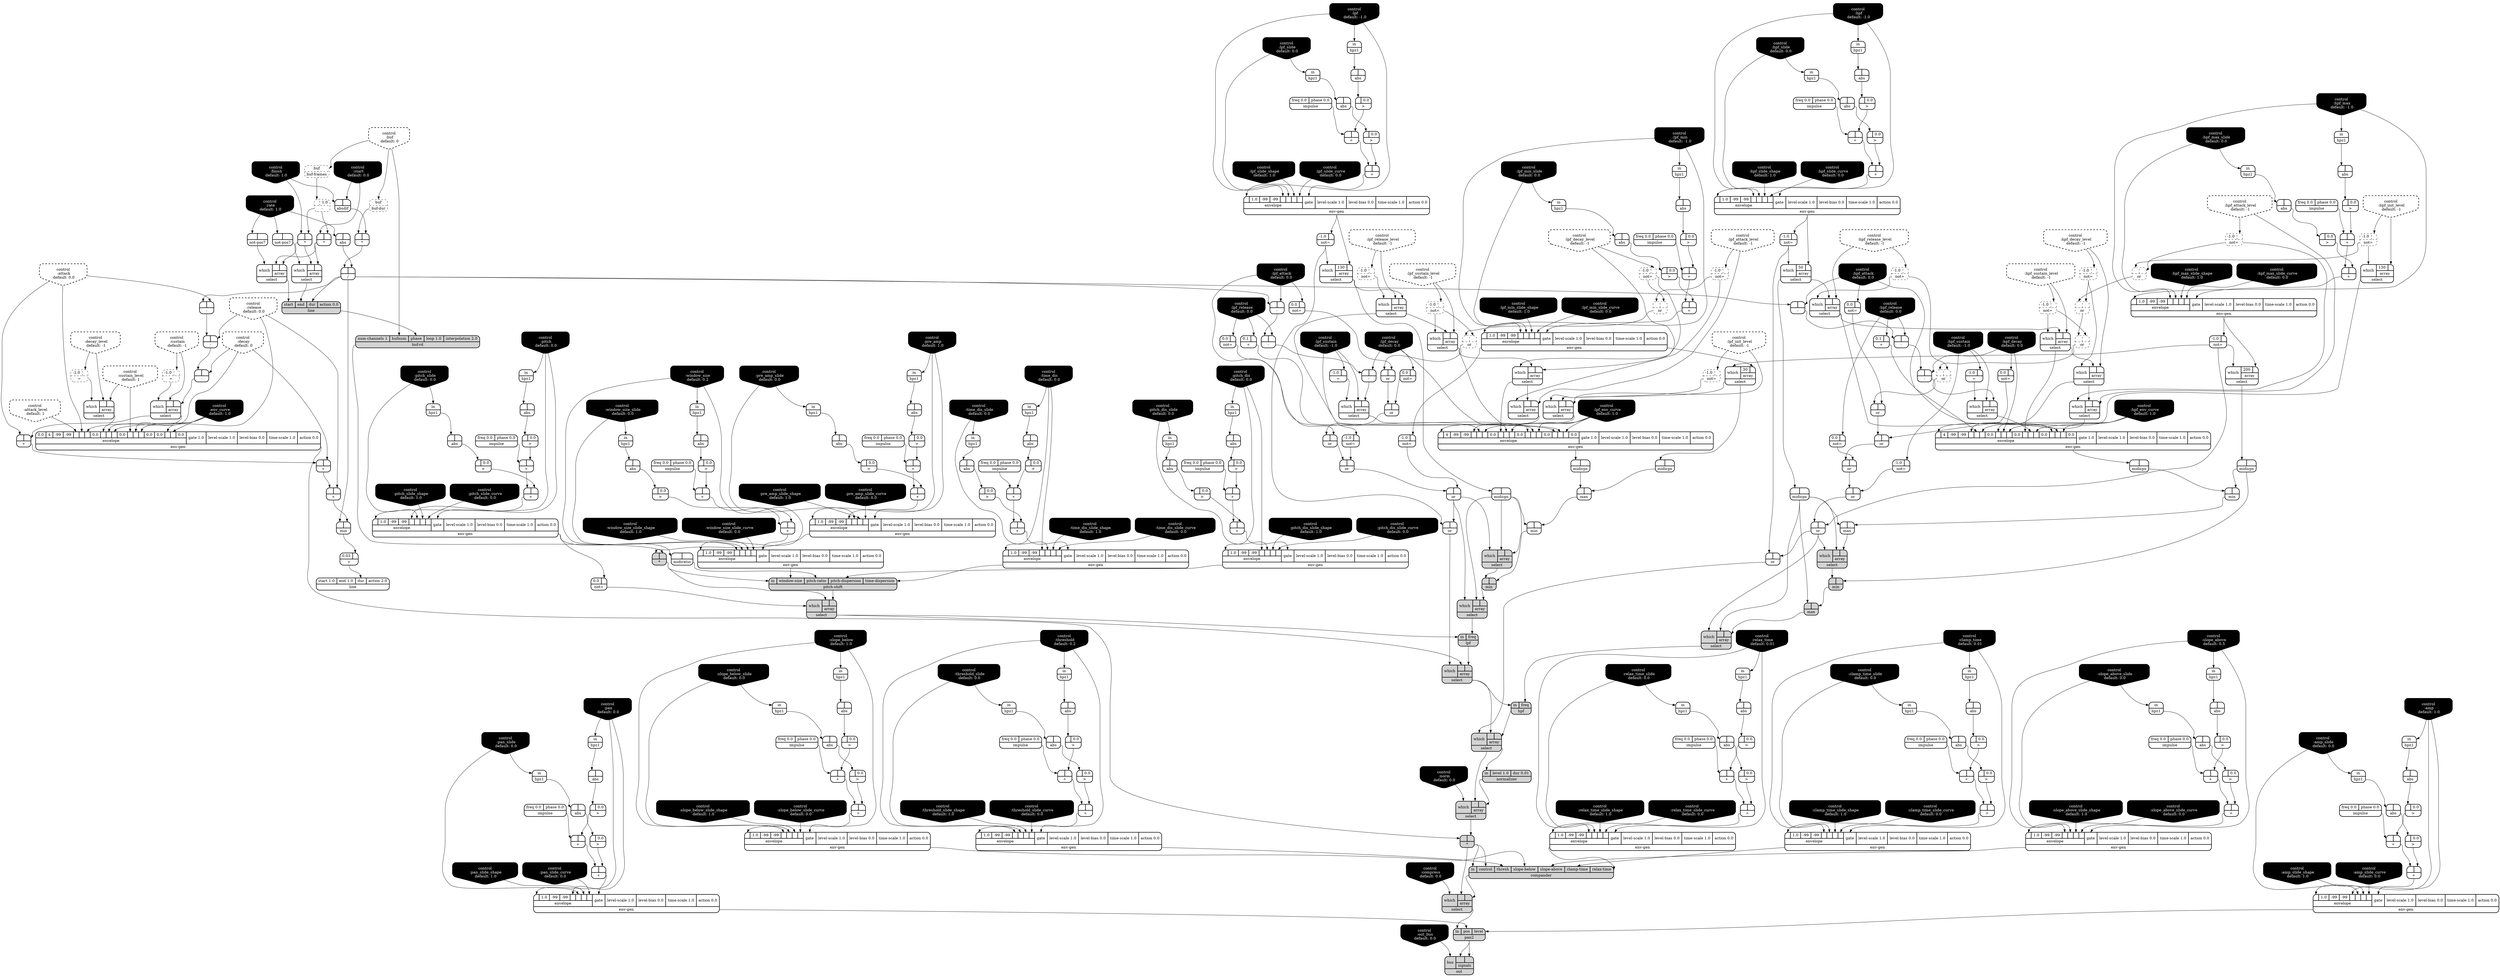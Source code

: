 digraph synthdef {
185 [label = "{{ <a> |<b> } |<__UG_NAME__>* }" style="bold, rounded" shape=record rankdir=LR];
241 [label = "{{ <a> |<b> } |<__UG_NAME__>* }" style="bold, rounded" shape=record rankdir=LR];
242 [label = "{{ <a> |<b> } |<__UG_NAME__>* }" style="bold, rounded" shape=record rankdir=LR];
248 [label = "{{ <a> |<b> } |<__UG_NAME__>* }" style="filled, bold, rounded"  shape=record rankdir=LR];
320 [label = "{{ <a> |<b> } |<__UG_NAME__>* }" style="filled, bold, rounded"  shape=record rankdir=LR];
113 [label = "{{ <a> |<b> } |<__UG_NAME__>+ }" style="bold, rounded" shape=record rankdir=LR];
117 [label = "{{ <a> |<b> } |<__UG_NAME__>+ }" style="bold, rounded" shape=record rankdir=LR];
124 [label = "{{ <a> |<b> } |<__UG_NAME__>+ }" style="bold, rounded" shape=record rankdir=LR];
128 [label = "{{ <a> |<b> } |<__UG_NAME__>+ }" style="bold, rounded" shape=record rankdir=LR];
136 [label = "{{ <a> |<b> } |<__UG_NAME__>+ }" style="bold, rounded" shape=record rankdir=LR];
140 [label = "{{ <a> |<b> } |<__UG_NAME__>+ }" style="bold, rounded" shape=record rankdir=LR];
146 [label = "{{ <a> |<b> } |<__UG_NAME__>+ }" style="bold, rounded" shape=record rankdir=LR];
151 [label = "{{ <a> |<b> } |<__UG_NAME__>+ }" style="bold, rounded" shape=record rankdir=LR];
160 [label = "{{ <a> |<b> } |<__UG_NAME__>+ }" style="bold, rounded" shape=record rankdir=LR];
164 [label = "{{ <a> |<b> } |<__UG_NAME__>+ }" style="bold, rounded" shape=record rankdir=LR];
175 [label = "{{ <a> |<b> } |<__UG_NAME__>+ }" style="bold, rounded" shape=record rankdir=LR];
179 [label = "{{ <a> |<b> } |<__UG_NAME__>+ }" style="bold, rounded" shape=record rankdir=LR];
207 [label = "{{ <a> |<b> } |<__UG_NAME__>+ }" style="bold, rounded" shape=record rankdir=LR];
211 [label = "{{ <a> |<b> } |<__UG_NAME__>+ }" style="bold, rounded" shape=record rankdir=LR];
234 [label = "{{ <a> |<b> } |<__UG_NAME__>+ }" style="bold, rounded" shape=record rankdir=LR];
238 [label = "{{ <a> |<b> } |<__UG_NAME__>+ }" style="bold, rounded" shape=record rankdir=LR];
253 [label = "{{ <a> |<b> } |<__UG_NAME__>+ }" style="bold, rounded" shape=record rankdir=LR];
257 [label = "{{ <a> |<b> } |<__UG_NAME__>+ }" style="bold, rounded" shape=record rankdir=LR];
264 [label = "{{ <a> |<b> } |<__UG_NAME__>+ }" style="bold, rounded" shape=record rankdir=LR];
268 [label = "{{ <a> |<b> } |<__UG_NAME__>+ }" style="bold, rounded" shape=record rankdir=LR];
285 [label = "{{ <a> 0.1|<b> } |<__UG_NAME__>+ }" style="bold, rounded" shape=record rankdir=LR];
305 [label = "{{ <a> 0.1|<b> } |<__UG_NAME__>+ }" style="bold, rounded" shape=record rankdir=LR];
325 [label = "{{ <a> |<b> } |<__UG_NAME__>+ }" style="bold, rounded" shape=record rankdir=LR];
329 [label = "{{ <a> |<b> } |<__UG_NAME__>+ }" style="bold, rounded" shape=record rankdir=LR];
333 [label = "{{ <a> |<b> } |<__UG_NAME__>+ }" style="bold, rounded" shape=record rankdir=LR];
337 [label = "{{ <a> |<b> } |<__UG_NAME__>+ }" style="bold, rounded" shape=record rankdir=LR];
343 [label = "{{ <a> |<b> } |<__UG_NAME__>+ }" style="bold, rounded" shape=record rankdir=LR];
347 [label = "{{ <a> |<b> } |<__UG_NAME__>+ }" style="bold, rounded" shape=record rankdir=LR];
352 [label = "{{ <a> |<b> } |<__UG_NAME__>+ }" style="bold, rounded" shape=record rankdir=LR];
358 [label = "{{ <a> |<b> } |<__UG_NAME__>+ }" style="bold, rounded" shape=record rankdir=LR];
362 [label = "{{ <a> |<b> } |<__UG_NAME__>+ }" style="bold, rounded" shape=record rankdir=LR];
374 [label = "{{ <a> |<b> } |<__UG_NAME__>+ }" style="bold, rounded" shape=record rankdir=LR];
377 [label = "{{ <a> |<b> } |<__UG_NAME__>+ }" style="bold, rounded" shape=record rankdir=LR];
379 [label = "{{ <a> |<b> } |<__UG_NAME__>+ }" style="bold, rounded" shape=record rankdir=LR];
383 [label = "{{ <a> |<b> } |<__UG_NAME__>+ }" style="bold, rounded" shape=record rankdir=LR];
384 [label = "{{ <a> |<b> } |<__UG_NAME__>+ }" style="bold, rounded" shape=record rankdir=LR];
385 [label = "{{ <a> |<b> } |<__UG_NAME__>+ }" style="bold, rounded" shape=record rankdir=LR];
387 [label = "{{ <a> 0.03|<b> } |<__UG_NAME__>+ }" style="bold, rounded" shape=record rankdir=LR];
153 [label = "{{ <a> |<b> 1.0} |<__UG_NAME__>- }" style="dashed, rounded" shape=record rankdir=LR];
188 [label = "{{ <a> |<b> } |<__UG_NAME__>- }" style="bold, rounded" shape=record rankdir=LR];
189 [label = "{{ <a> |<b> } |<__UG_NAME__>- }" style="bold, rounded" shape=record rankdir=LR];
190 [label = "{{ <a> |<b> } |<__UG_NAME__>- }" style="bold, rounded" shape=record rankdir=LR];
281 [label = "{{ <a> |<b> } |<__UG_NAME__>- }" style="bold, rounded" shape=record rankdir=LR];
282 [label = "{{ <a> |<b> } |<__UG_NAME__>- }" style="bold, rounded" shape=record rankdir=LR];
283 [label = "{{ <a> |<b> } |<__UG_NAME__>- }" style="bold, rounded" shape=record rankdir=LR];
301 [label = "{{ <a> |<b> } |<__UG_NAME__>- }" style="bold, rounded" shape=record rankdir=LR];
302 [label = "{{ <a> |<b> } |<__UG_NAME__>- }" style="bold, rounded" shape=record rankdir=LR];
303 [label = "{{ <a> |<b> } |<__UG_NAME__>- }" style="bold, rounded" shape=record rankdir=LR];
187 [label = "{{ <a> |<b> } |<__UG_NAME__>/ }" style="bold, rounded" shape=record rankdir=LR];
180 [label = "{{ <a> -1.0|<b> } |<__UG_NAME__>= }" style="dashed, rounded" shape=record rankdir=LR];
182 [label = "{{ <a> -1.0|<b> } |<__UG_NAME__>= }" style="dashed, rounded" shape=record rankdir=LR];
280 [label = "{{ <a> -1.0|<b> } |<__UG_NAME__>= }" style="bold, rounded" shape=record rankdir=LR];
300 [label = "{{ <a> -1.0|<b> } |<__UG_NAME__>= }" style="bold, rounded" shape=record rankdir=LR];
112 [label = "{{ <a> |<b> 0.0} |<__UG_NAME__>\> }" style="bold, rounded" shape=record rankdir=LR];
116 [label = "{{ <a> |<b> 0.0} |<__UG_NAME__>\> }" style="bold, rounded" shape=record rankdir=LR];
123 [label = "{{ <a> |<b> 0.0} |<__UG_NAME__>\> }" style="bold, rounded" shape=record rankdir=LR];
127 [label = "{{ <a> |<b> 0.0} |<__UG_NAME__>\> }" style="bold, rounded" shape=record rankdir=LR];
135 [label = "{{ <a> |<b> 0.0} |<__UG_NAME__>\> }" style="bold, rounded" shape=record rankdir=LR];
139 [label = "{{ <a> |<b> 0.0} |<__UG_NAME__>\> }" style="bold, rounded" shape=record rankdir=LR];
145 [label = "{{ <a> |<b> 0.0} |<__UG_NAME__>\> }" style="bold, rounded" shape=record rankdir=LR];
150 [label = "{{ <a> |<b> 0.0} |<__UG_NAME__>\> }" style="bold, rounded" shape=record rankdir=LR];
159 [label = "{{ <a> |<b> 0.0} |<__UG_NAME__>\> }" style="bold, rounded" shape=record rankdir=LR];
163 [label = "{{ <a> |<b> 0.0} |<__UG_NAME__>\> }" style="bold, rounded" shape=record rankdir=LR];
174 [label = "{{ <a> |<b> 0.0} |<__UG_NAME__>\> }" style="bold, rounded" shape=record rankdir=LR];
178 [label = "{{ <a> |<b> 0.0} |<__UG_NAME__>\> }" style="bold, rounded" shape=record rankdir=LR];
206 [label = "{{ <a> |<b> 0.0} |<__UG_NAME__>\> }" style="bold, rounded" shape=record rankdir=LR];
210 [label = "{{ <a> |<b> 0.0} |<__UG_NAME__>\> }" style="bold, rounded" shape=record rankdir=LR];
233 [label = "{{ <a> |<b> 0.0} |<__UG_NAME__>\> }" style="bold, rounded" shape=record rankdir=LR];
237 [label = "{{ <a> |<b> 0.0} |<__UG_NAME__>\> }" style="bold, rounded" shape=record rankdir=LR];
252 [label = "{{ <a> |<b> 0.0} |<__UG_NAME__>\> }" style="bold, rounded" shape=record rankdir=LR];
256 [label = "{{ <a> |<b> 0.0} |<__UG_NAME__>\> }" style="bold, rounded" shape=record rankdir=LR];
263 [label = "{{ <a> |<b> 0.0} |<__UG_NAME__>\> }" style="bold, rounded" shape=record rankdir=LR];
267 [label = "{{ <a> |<b> 0.0} |<__UG_NAME__>\> }" style="bold, rounded" shape=record rankdir=LR];
324 [label = "{{ <a> |<b> 0.0} |<__UG_NAME__>\> }" style="bold, rounded" shape=record rankdir=LR];
328 [label = "{{ <a> |<b> 0.0} |<__UG_NAME__>\> }" style="bold, rounded" shape=record rankdir=LR];
332 [label = "{{ <a> |<b> 0.0} |<__UG_NAME__>\> }" style="bold, rounded" shape=record rankdir=LR];
336 [label = "{{ <a> |<b> 0.0} |<__UG_NAME__>\> }" style="bold, rounded" shape=record rankdir=LR];
342 [label = "{{ <a> |<b> 0.0} |<__UG_NAME__>\> }" style="bold, rounded" shape=record rankdir=LR];
346 [label = "{{ <a> |<b> 0.0} |<__UG_NAME__>\> }" style="bold, rounded" shape=record rankdir=LR];
351 [label = "{{ <a> |<b> 0.0} |<__UG_NAME__>\> }" style="bold, rounded" shape=record rankdir=LR];
357 [label = "{{ <a> |<b> 0.0} |<__UG_NAME__>\> }" style="bold, rounded" shape=record rankdir=LR];
361 [label = "{{ <a> |<b> 0.0} |<__UG_NAME__>\> }" style="bold, rounded" shape=record rankdir=LR];
369 [label = "{{ <a> |<b> 0.0} |<__UG_NAME__>\> }" style="bold, rounded" shape=record rankdir=LR];
373 [label = "{{ <a> |<b> 0.0} |<__UG_NAME__>\> }" style="bold, rounded" shape=record rankdir=LR];
378 [label = "{{ <a> |<b> 0.0} |<__UG_NAME__>\> }" style="bold, rounded" shape=record rankdir=LR];
111 [label = "{{ <a> |<b> } |<__UG_NAME__>abs }" style="bold, rounded" shape=record rankdir=LR];
115 [label = "{{ <a> |<b> } |<__UG_NAME__>abs }" style="bold, rounded" shape=record rankdir=LR];
122 [label = "{{ <a> |<b> } |<__UG_NAME__>abs }" style="bold, rounded" shape=record rankdir=LR];
126 [label = "{{ <a> |<b> } |<__UG_NAME__>abs }" style="bold, rounded" shape=record rankdir=LR];
134 [label = "{{ <a> |<b> } |<__UG_NAME__>abs }" style="bold, rounded" shape=record rankdir=LR];
138 [label = "{{ <a> |<b> } |<__UG_NAME__>abs }" style="bold, rounded" shape=record rankdir=LR];
144 [label = "{{ <a> |<b> } |<__UG_NAME__>abs }" style="bold, rounded" shape=record rankdir=LR];
149 [label = "{{ <a> |<b> } |<__UG_NAME__>abs }" style="bold, rounded" shape=record rankdir=LR];
155 [label = "{{ <a> |<b> } |<__UG_NAME__>abs }" style="bold, rounded" shape=record rankdir=LR];
158 [label = "{{ <a> |<b> } |<__UG_NAME__>abs }" style="bold, rounded" shape=record rankdir=LR];
162 [label = "{{ <a> |<b> } |<__UG_NAME__>abs }" style="bold, rounded" shape=record rankdir=LR];
173 [label = "{{ <a> |<b> } |<__UG_NAME__>abs }" style="bold, rounded" shape=record rankdir=LR];
177 [label = "{{ <a> |<b> } |<__UG_NAME__>abs }" style="bold, rounded" shape=record rankdir=LR];
186 [label = "{{ <a> |<b> } |<__UG_NAME__>abs }" style="bold, rounded" shape=record rankdir=LR];
205 [label = "{{ <a> |<b> } |<__UG_NAME__>abs }" style="bold, rounded" shape=record rankdir=LR];
209 [label = "{{ <a> |<b> } |<__UG_NAME__>abs }" style="bold, rounded" shape=record rankdir=LR];
232 [label = "{{ <a> |<b> } |<__UG_NAME__>abs }" style="bold, rounded" shape=record rankdir=LR];
236 [label = "{{ <a> |<b> } |<__UG_NAME__>abs }" style="bold, rounded" shape=record rankdir=LR];
251 [label = "{{ <a> |<b> } |<__UG_NAME__>abs }" style="bold, rounded" shape=record rankdir=LR];
255 [label = "{{ <a> |<b> } |<__UG_NAME__>abs }" style="bold, rounded" shape=record rankdir=LR];
262 [label = "{{ <a> |<b> } |<__UG_NAME__>abs }" style="bold, rounded" shape=record rankdir=LR];
266 [label = "{{ <a> |<b> } |<__UG_NAME__>abs }" style="bold, rounded" shape=record rankdir=LR];
323 [label = "{{ <a> |<b> } |<__UG_NAME__>abs }" style="bold, rounded" shape=record rankdir=LR];
327 [label = "{{ <a> |<b> } |<__UG_NAME__>abs }" style="bold, rounded" shape=record rankdir=LR];
335 [label = "{{ <a> |<b> } |<__UG_NAME__>abs }" style="bold, rounded" shape=record rankdir=LR];
341 [label = "{{ <a> |<b> } |<__UG_NAME__>abs }" style="bold, rounded" shape=record rankdir=LR];
345 [label = "{{ <a> |<b> } |<__UG_NAME__>abs }" style="bold, rounded" shape=record rankdir=LR];
350 [label = "{{ <a> |<b> } |<__UG_NAME__>abs }" style="bold, rounded" shape=record rankdir=LR];
356 [label = "{{ <a> |<b> } |<__UG_NAME__>abs }" style="bold, rounded" shape=record rankdir=LR];
360 [label = "{{ <a> |<b> } |<__UG_NAME__>abs }" style="bold, rounded" shape=record rankdir=LR];
368 [label = "{{ <a> |<b> } |<__UG_NAME__>abs }" style="bold, rounded" shape=record rankdir=LR];
370 [label = "{{ <a> |<b> } |<__UG_NAME__>abs }" style="bold, rounded" shape=record rankdir=LR];
372 [label = "{{ <a> |<b> } |<__UG_NAME__>abs }" style="bold, rounded" shape=record rankdir=LR];
184 [label = "{{ <a> |<b> } |<__UG_NAME__>absdif }" style="bold, rounded" shape=record rankdir=LR];
183 [label = "{{ <buf> buf} |<__UG_NAME__>buf-dur }" style="dashed, rounded" shape=record rankdir=LR];
152 [label = "{{ <buf> buf} |<__UG_NAME__>buf-frames }" style="dashed, rounded" shape=record rankdir=LR];
247 [label = "{{ <num____channels> num-channels 1|<bufnum> bufnum|<phase> phase|<loop> loop 1.0|<interpolation> interpolation 2.0} |<__UG_NAME__>buf-rd }" style="filled, bold, rounded"  shape=record rankdir=LR];
364 [label = "{{ <in> in|<control> control|<thresh> thresh|<slope____below> slope-below|<slope____above> slope-above|<clamp____time> clamp-time|<relax____time> relax-time} |<__UG_NAME__>compander }" style="filled, bold, rounded"  shape=record rankdir=LR];
0 [label = "control
 :buf
 default: 0" shape=invhouse style="rounded, dashed, filled, bold" fillcolor=white fontcolor=black ]; 
1 [label = "control
 :attack
 default: 0.0" shape=invhouse style="rounded, dashed, filled, bold" fillcolor=white fontcolor=black ]; 
2 [label = "control
 :decay
 default: 0" shape=invhouse style="rounded, dashed, filled, bold" fillcolor=white fontcolor=black ]; 
3 [label = "control
 :sustain
 default: -1" shape=invhouse style="rounded, dashed, filled, bold" fillcolor=white fontcolor=black ]; 
4 [label = "control
 :release
 default: 0.0" shape=invhouse style="rounded, dashed, filled, bold" fillcolor=white fontcolor=black ]; 
5 [label = "control
 :attack_level
 default: 1" shape=invhouse style="rounded, dashed, filled, bold" fillcolor=white fontcolor=black ]; 
6 [label = "control
 :decay_level
 default: -1" shape=invhouse style="rounded, dashed, filled, bold" fillcolor=white fontcolor=black ]; 
7 [label = "control
 :sustain_level
 default: 1" shape=invhouse style="rounded, dashed, filled, bold" fillcolor=white fontcolor=black ]; 
8 [label = "control
 :lpf_init_level
 default: -1" shape=invhouse style="rounded, dashed, filled, bold" fillcolor=white fontcolor=black ]; 
9 [label = "control
 :lpf_attack_level
 default: -1" shape=invhouse style="rounded, dashed, filled, bold" fillcolor=white fontcolor=black ]; 
10 [label = "control
 :lpf_decay_level
 default: -1" shape=invhouse style="rounded, dashed, filled, bold" fillcolor=white fontcolor=black ]; 
11 [label = "control
 :lpf_sustain_level
 default: -1" shape=invhouse style="rounded, dashed, filled, bold" fillcolor=white fontcolor=black ]; 
12 [label = "control
 :lpf_release_level
 default: -1" shape=invhouse style="rounded, dashed, filled, bold" fillcolor=white fontcolor=black ]; 
13 [label = "control
 :hpf_init_level
 default: -1" shape=invhouse style="rounded, dashed, filled, bold" fillcolor=white fontcolor=black ]; 
14 [label = "control
 :hpf_attack_level
 default: -1" shape=invhouse style="rounded, dashed, filled, bold" fillcolor=white fontcolor=black ]; 
15 [label = "control
 :hpf_decay_level
 default: -1" shape=invhouse style="rounded, dashed, filled, bold" fillcolor=white fontcolor=black ]; 
16 [label = "control
 :hpf_sustain_level
 default: -1" shape=invhouse style="rounded, dashed, filled, bold" fillcolor=white fontcolor=black ]; 
17 [label = "control
 :hpf_release_level
 default: -1" shape=invhouse style="rounded, dashed, filled, bold" fillcolor=white fontcolor=black ]; 
18 [label = "control
 :amp
 default: 1.0" shape=invhouse style="rounded, filled, bold" fillcolor=black fontcolor=white ]; 
19 [label = "control
 :amp_slide
 default: 0.0" shape=invhouse style="rounded, filled, bold" fillcolor=black fontcolor=white ]; 
20 [label = "control
 :amp_slide_shape
 default: 1.0" shape=invhouse style="rounded, filled, bold" fillcolor=black fontcolor=white ]; 
21 [label = "control
 :amp_slide_curve
 default: 0.0" shape=invhouse style="rounded, filled, bold" fillcolor=black fontcolor=white ]; 
22 [label = "control
 :pan
 default: 0.0" shape=invhouse style="rounded, filled, bold" fillcolor=black fontcolor=white ]; 
23 [label = "control
 :pan_slide
 default: 0.0" shape=invhouse style="rounded, filled, bold" fillcolor=black fontcolor=white ]; 
24 [label = "control
 :pan_slide_shape
 default: 1.0" shape=invhouse style="rounded, filled, bold" fillcolor=black fontcolor=white ]; 
25 [label = "control
 :pan_slide_curve
 default: 0.0" shape=invhouse style="rounded, filled, bold" fillcolor=black fontcolor=white ]; 
26 [label = "control
 :env_curve
 default: 1.0" shape=invhouse style="rounded, filled, bold" fillcolor=black fontcolor=white ]; 
27 [label = "control
 :rate
 default: 1.0" shape=invhouse style="rounded, filled, bold" fillcolor=black fontcolor=white ]; 
28 [label = "control
 :start
 default: 0.0" shape=invhouse style="rounded, filled, bold" fillcolor=black fontcolor=white ]; 
29 [label = "control
 :finish
 default: 1.0" shape=invhouse style="rounded, filled, bold" fillcolor=black fontcolor=white ]; 
30 [label = "control
 :lpf
 default: -1.0" shape=invhouse style="rounded, filled, bold" fillcolor=black fontcolor=white ]; 
31 [label = "control
 :lpf_slide
 default: 0.0" shape=invhouse style="rounded, filled, bold" fillcolor=black fontcolor=white ]; 
32 [label = "control
 :lpf_slide_shape
 default: 1.0" shape=invhouse style="rounded, filled, bold" fillcolor=black fontcolor=white ]; 
33 [label = "control
 :lpf_slide_curve
 default: 0.0" shape=invhouse style="rounded, filled, bold" fillcolor=black fontcolor=white ]; 
34 [label = "control
 :lpf_attack
 default: 0.0" shape=invhouse style="rounded, filled, bold" fillcolor=black fontcolor=white ]; 
35 [label = "control
 :lpf_sustain
 default: -1.0" shape=invhouse style="rounded, filled, bold" fillcolor=black fontcolor=white ]; 
36 [label = "control
 :lpf_decay
 default: 0.0" shape=invhouse style="rounded, filled, bold" fillcolor=black fontcolor=white ]; 
37 [label = "control
 :lpf_release
 default: 0.0" shape=invhouse style="rounded, filled, bold" fillcolor=black fontcolor=white ]; 
38 [label = "control
 :lpf_min
 default: -1.0" shape=invhouse style="rounded, filled, bold" fillcolor=black fontcolor=white ]; 
39 [label = "control
 :lpf_min_slide
 default: 0.0" shape=invhouse style="rounded, filled, bold" fillcolor=black fontcolor=white ]; 
40 [label = "control
 :lpf_min_slide_shape
 default: 1.0" shape=invhouse style="rounded, filled, bold" fillcolor=black fontcolor=white ]; 
41 [label = "control
 :lpf_min_slide_curve
 default: 0.0" shape=invhouse style="rounded, filled, bold" fillcolor=black fontcolor=white ]; 
42 [label = "control
 :lpf_env_curve
 default: 1.0" shape=invhouse style="rounded, filled, bold" fillcolor=black fontcolor=white ]; 
43 [label = "control
 :hpf
 default: -1.0" shape=invhouse style="rounded, filled, bold" fillcolor=black fontcolor=white ]; 
44 [label = "control
 :hpf_slide
 default: 0.0" shape=invhouse style="rounded, filled, bold" fillcolor=black fontcolor=white ]; 
45 [label = "control
 :hpf_slide_shape
 default: 1.0" shape=invhouse style="rounded, filled, bold" fillcolor=black fontcolor=white ]; 
46 [label = "control
 :hpf_slide_curve
 default: 0.0" shape=invhouse style="rounded, filled, bold" fillcolor=black fontcolor=white ]; 
47 [label = "control
 :hpf_max
 default: -1.0" shape=invhouse style="rounded, filled, bold" fillcolor=black fontcolor=white ]; 
48 [label = "control
 :hpf_max_slide
 default: 0.0" shape=invhouse style="rounded, filled, bold" fillcolor=black fontcolor=white ]; 
49 [label = "control
 :hpf_max_slide_shape
 default: 1.0" shape=invhouse style="rounded, filled, bold" fillcolor=black fontcolor=white ]; 
50 [label = "control
 :hpf_max_slide_curve
 default: 0.0" shape=invhouse style="rounded, filled, bold" fillcolor=black fontcolor=white ]; 
51 [label = "control
 :hpf_attack
 default: 0.0" shape=invhouse style="rounded, filled, bold" fillcolor=black fontcolor=white ]; 
52 [label = "control
 :hpf_sustain
 default: -1.0" shape=invhouse style="rounded, filled, bold" fillcolor=black fontcolor=white ]; 
53 [label = "control
 :hpf_decay
 default: 0.0" shape=invhouse style="rounded, filled, bold" fillcolor=black fontcolor=white ]; 
54 [label = "control
 :hpf_release
 default: 0.0" shape=invhouse style="rounded, filled, bold" fillcolor=black fontcolor=white ]; 
55 [label = "control
 :hpf_env_curve
 default: 1.0" shape=invhouse style="rounded, filled, bold" fillcolor=black fontcolor=white ]; 
56 [label = "control
 :norm
 default: 0.0" shape=invhouse style="rounded, filled, bold" fillcolor=black fontcolor=white ]; 
57 [label = "control
 :pitch
 default: 0.0" shape=invhouse style="rounded, filled, bold" fillcolor=black fontcolor=white ]; 
58 [label = "control
 :pitch_slide
 default: 0.0" shape=invhouse style="rounded, filled, bold" fillcolor=black fontcolor=white ]; 
59 [label = "control
 :pitch_slide_shape
 default: 1.0" shape=invhouse style="rounded, filled, bold" fillcolor=black fontcolor=white ]; 
60 [label = "control
 :pitch_slide_curve
 default: 0.0" shape=invhouse style="rounded, filled, bold" fillcolor=black fontcolor=white ]; 
61 [label = "control
 :window_size
 default: 0.2" shape=invhouse style="rounded, filled, bold" fillcolor=black fontcolor=white ]; 
62 [label = "control
 :window_size_slide
 default: 0.0" shape=invhouse style="rounded, filled, bold" fillcolor=black fontcolor=white ]; 
63 [label = "control
 :window_size_slide_shape
 default: 1.0" shape=invhouse style="rounded, filled, bold" fillcolor=black fontcolor=white ]; 
64 [label = "control
 :window_size_slide_curve
 default: 0.0" shape=invhouse style="rounded, filled, bold" fillcolor=black fontcolor=white ]; 
65 [label = "control
 :pitch_dis
 default: 0.0" shape=invhouse style="rounded, filled, bold" fillcolor=black fontcolor=white ]; 
66 [label = "control
 :pitch_dis_slide
 default: 0.0" shape=invhouse style="rounded, filled, bold" fillcolor=black fontcolor=white ]; 
67 [label = "control
 :pitch_dis_slide_shape
 default: 1.0" shape=invhouse style="rounded, filled, bold" fillcolor=black fontcolor=white ]; 
68 [label = "control
 :pitch_dis_slide_curve
 default: 0.0" shape=invhouse style="rounded, filled, bold" fillcolor=black fontcolor=white ]; 
69 [label = "control
 :time_dis
 default: 0.0" shape=invhouse style="rounded, filled, bold" fillcolor=black fontcolor=white ]; 
70 [label = "control
 :time_dis_slide
 default: 0.0" shape=invhouse style="rounded, filled, bold" fillcolor=black fontcolor=white ]; 
71 [label = "control
 :time_dis_slide_shape
 default: 1.0" shape=invhouse style="rounded, filled, bold" fillcolor=black fontcolor=white ]; 
72 [label = "control
 :time_dis_slide_curve
 default: 0.0" shape=invhouse style="rounded, filled, bold" fillcolor=black fontcolor=white ]; 
73 [label = "control
 :compress
 default: 0.0" shape=invhouse style="rounded, filled, bold" fillcolor=black fontcolor=white ]; 
74 [label = "control
 :pre_amp
 default: 1.0" shape=invhouse style="rounded, filled, bold" fillcolor=black fontcolor=white ]; 
75 [label = "control
 :pre_amp_slide
 default: 0.0" shape=invhouse style="rounded, filled, bold" fillcolor=black fontcolor=white ]; 
76 [label = "control
 :pre_amp_slide_shape
 default: 1.0" shape=invhouse style="rounded, filled, bold" fillcolor=black fontcolor=white ]; 
77 [label = "control
 :pre_amp_slide_curve
 default: 0.0" shape=invhouse style="rounded, filled, bold" fillcolor=black fontcolor=white ]; 
78 [label = "control
 :threshold
 default: 0.2" shape=invhouse style="rounded, filled, bold" fillcolor=black fontcolor=white ]; 
79 [label = "control
 :threshold_slide
 default: 0.0" shape=invhouse style="rounded, filled, bold" fillcolor=black fontcolor=white ]; 
80 [label = "control
 :threshold_slide_shape
 default: 1.0" shape=invhouse style="rounded, filled, bold" fillcolor=black fontcolor=white ]; 
81 [label = "control
 :threshold_slide_curve
 default: 0.0" shape=invhouse style="rounded, filled, bold" fillcolor=black fontcolor=white ]; 
82 [label = "control
 :clamp_time
 default: 0.01" shape=invhouse style="rounded, filled, bold" fillcolor=black fontcolor=white ]; 
83 [label = "control
 :clamp_time_slide
 default: 0.0" shape=invhouse style="rounded, filled, bold" fillcolor=black fontcolor=white ]; 
84 [label = "control
 :clamp_time_slide_shape
 default: 1.0" shape=invhouse style="rounded, filled, bold" fillcolor=black fontcolor=white ]; 
85 [label = "control
 :clamp_time_slide_curve
 default: 0.0" shape=invhouse style="rounded, filled, bold" fillcolor=black fontcolor=white ]; 
86 [label = "control
 :slope_above
 default: 0.5" shape=invhouse style="rounded, filled, bold" fillcolor=black fontcolor=white ]; 
87 [label = "control
 :slope_above_slide
 default: 0.0" shape=invhouse style="rounded, filled, bold" fillcolor=black fontcolor=white ]; 
88 [label = "control
 :slope_above_slide_shape
 default: 1.0" shape=invhouse style="rounded, filled, bold" fillcolor=black fontcolor=white ]; 
89 [label = "control
 :slope_above_slide_curve
 default: 0.0" shape=invhouse style="rounded, filled, bold" fillcolor=black fontcolor=white ]; 
90 [label = "control
 :slope_below
 default: 1.0" shape=invhouse style="rounded, filled, bold" fillcolor=black fontcolor=white ]; 
91 [label = "control
 :slope_below_slide
 default: 0.0" shape=invhouse style="rounded, filled, bold" fillcolor=black fontcolor=white ]; 
92 [label = "control
 :slope_below_slide_shape
 default: 1.0" shape=invhouse style="rounded, filled, bold" fillcolor=black fontcolor=white ]; 
93 [label = "control
 :slope_below_slide_curve
 default: 0.0" shape=invhouse style="rounded, filled, bold" fillcolor=black fontcolor=white ]; 
94 [label = "control
 :relax_time
 default: 0.01" shape=invhouse style="rounded, filled, bold" fillcolor=black fontcolor=white ]; 
95 [label = "control
 :relax_time_slide
 default: 0.0" shape=invhouse style="rounded, filled, bold" fillcolor=black fontcolor=white ]; 
96 [label = "control
 :relax_time_slide_shape
 default: 1.0" shape=invhouse style="rounded, filled, bold" fillcolor=black fontcolor=white ]; 
97 [label = "control
 :relax_time_slide_curve
 default: 0.0" shape=invhouse style="rounded, filled, bold" fillcolor=black fontcolor=white ]; 
98 [label = "control
 :out_bus
 default: 0.0" shape=invhouse style="rounded, filled, bold" fillcolor=black fontcolor=white ]; 
118 [label = "{{ {{<envelope___control___0>|1.0|-99|-99|<envelope___control___4>|<envelope___control___5>|<envelope___control___6>|<envelope___control___7>}|envelope}|<gate> gate|<level____scale> level-scale 1.0|<level____bias> level-bias 0.0|<time____scale> time-scale 1.0|<action> action 0.0} |<__UG_NAME__>env-gen }" style="bold, rounded" shape=record rankdir=LR];
129 [label = "{{ {{<envelope___control___0>|1.0|-99|-99|<envelope___control___4>|<envelope___control___5>|<envelope___control___6>|<envelope___control___7>}|envelope}|<gate> gate|<level____scale> level-scale 1.0|<level____bias> level-bias 0.0|<time____scale> time-scale 1.0|<action> action 0.0} |<__UG_NAME__>env-gen }" style="bold, rounded" shape=record rankdir=LR];
141 [label = "{{ {{<envelope___control___0>|1.0|-99|-99|<envelope___control___4>|<envelope___control___5>|<envelope___control___6>|<envelope___control___7>}|envelope}|<gate> gate|<level____scale> level-scale 1.0|<level____bias> level-bias 0.0|<time____scale> time-scale 1.0|<action> action 0.0} |<__UG_NAME__>env-gen }" style="bold, rounded" shape=record rankdir=LR];
165 [label = "{{ {{<envelope___control___0>|1.0|-99|-99|<envelope___control___4>|<envelope___control___5>|<envelope___control___6>|<envelope___control___7>}|envelope}|<gate> gate|<level____scale> level-scale 1.0|<level____bias> level-bias 0.0|<time____scale> time-scale 1.0|<action> action 0.0} |<__UG_NAME__>env-gen }" style="bold, rounded" shape=record rankdir=LR];
192 [label = "{{ {{0.0|4|-99|-99|<envelope___control___4>|<envelope___control___5>|<envelope___control___6>|0.0|<envelope___select___8>|<envelope___control___9>|<envelope___control___10>|0.0|<envelope___control___12>|<envelope___select___13>|<envelope___control___14>|0.0|0.0|<envelope___control___17>|<envelope___control___18>|0.0}|envelope}|<gate> gate 1.0|<level____scale> level-scale 1.0|<level____bias> level-bias 0.0|<time____scale> time-scale 1.0|<action> action 0.0} |<__UG_NAME__>env-gen }" style="bold, rounded" shape=record rankdir=LR];
212 [label = "{{ {{<envelope___control___0>|1.0|-99|-99|<envelope___control___4>|<envelope___control___5>|<envelope___control___6>|<envelope___control___7>}|envelope}|<gate> gate|<level____scale> level-scale 1.0|<level____bias> level-bias 0.0|<time____scale> time-scale 1.0|<action> action 0.0} |<__UG_NAME__>env-gen }" style="bold, rounded" shape=record rankdir=LR];
239 [label = "{{ {{<envelope___control___0>|1.0|-99|-99|<envelope___control___4>|<envelope___control___5>|<envelope___control___6>|<envelope___control___7>}|envelope}|<gate> gate|<level____scale> level-scale 1.0|<level____bias> level-bias 0.0|<time____scale> time-scale 1.0|<action> action 0.0} |<__UG_NAME__>env-gen }" style="bold, rounded" shape=record rankdir=LR];
258 [label = "{{ {{<envelope___control___0>|1.0|-99|-99|<envelope___control___4>|<envelope___control___5>|<envelope___control___6>|<envelope___control___7>}|envelope}|<gate> gate|<level____scale> level-scale 1.0|<level____bias> level-bias 0.0|<time____scale> time-scale 1.0|<action> action 0.0} |<__UG_NAME__>env-gen }" style="bold, rounded" shape=record rankdir=LR];
269 [label = "{{ {{<envelope___control___0>|1.0|-99|-99|<envelope___control___4>|<envelope___control___5>|<envelope___control___6>|<envelope___control___7>}|envelope}|<gate> gate|<level____scale> level-scale 1.0|<level____bias> level-bias 0.0|<time____scale> time-scale 1.0|<action> action 0.0} |<__UG_NAME__>env-gen }" style="bold, rounded" shape=record rankdir=LR];
270 [label = "{{ {{<envelope___control___0>|1.0|-99|-99|<envelope___control___4>|<envelope___control___5>|<envelope___control___6>|<envelope___control___7>}|envelope}|<gate> gate|<level____scale> level-scale 1.0|<level____bias> level-bias 0.0|<time____scale> time-scale 1.0|<action> action 0.0} |<__UG_NAME__>env-gen }" style="bold, rounded" shape=record rankdir=LR];
286 [label = "{{ {{<envelope___select___0>|4|-99|-99|<envelope___select___4>|<envelope___control___5>|<envelope___control___6>|0.0|<envelope___select___8>|<envelope___control___9>|<envelope___control___10>|0.0|<envelope___select___12>|<envelope___select___13>|<envelope___control___14>|0.0|<envelope___select___16>|<envelope___binary____op____u____gen___17>|<envelope___control___18>|0.0}|envelope}|<gate> gate 1.0|<level____scale> level-scale 1.0|<level____bias> level-bias 0.0|<time____scale> time-scale 1.0|<action> action 0.0} |<__UG_NAME__>env-gen }" style="bold, rounded" shape=record rankdir=LR];
306 [label = "{{ {{<envelope___select___0>|4|-99|-99|<envelope___select___4>|<envelope___control___5>|<envelope___control___6>|0.0|<envelope___select___8>|<envelope___control___9>|<envelope___control___10>|0.0|<envelope___select___12>|<envelope___select___13>|<envelope___control___14>|0.0|<envelope___select___16>|<envelope___binary____op____u____gen___17>|<envelope___control___18>|0.0}|envelope}|<gate> gate 1.0|<level____scale> level-scale 1.0|<level____bias> level-bias 0.0|<time____scale> time-scale 1.0|<action> action 0.0} |<__UG_NAME__>env-gen }" style="bold, rounded" shape=record rankdir=LR];
330 [label = "{{ {{<envelope___control___0>|1.0|-99|-99|<envelope___control___4>|<envelope___control___5>|<envelope___control___6>|<envelope___control___7>}|envelope}|<gate> gate|<level____scale> level-scale 1.0|<level____bias> level-bias 0.0|<time____scale> time-scale 1.0|<action> action 0.0} |<__UG_NAME__>env-gen }" style="bold, rounded" shape=record rankdir=LR];
338 [label = "{{ {{<envelope___control___0>|1.0|-99|-99|<envelope___control___4>|<envelope___control___5>|<envelope___control___6>|<envelope___control___7>}|envelope}|<gate> gate|<level____scale> level-scale 1.0|<level____bias> level-bias 0.0|<time____scale> time-scale 1.0|<action> action 0.0} |<__UG_NAME__>env-gen }" style="bold, rounded" shape=record rankdir=LR];
348 [label = "{{ {{<envelope___control___0>|1.0|-99|-99|<envelope___control___4>|<envelope___control___5>|<envelope___control___6>|<envelope___control___7>}|envelope}|<gate> gate|<level____scale> level-scale 1.0|<level____bias> level-bias 0.0|<time____scale> time-scale 1.0|<action> action 0.0} |<__UG_NAME__>env-gen }" style="bold, rounded" shape=record rankdir=LR];
353 [label = "{{ {{<envelope___control___0>|1.0|-99|-99|<envelope___control___4>|<envelope___control___5>|<envelope___control___6>|<envelope___control___7>}|envelope}|<gate> gate|<level____scale> level-scale 1.0|<level____bias> level-bias 0.0|<time____scale> time-scale 1.0|<action> action 0.0} |<__UG_NAME__>env-gen }" style="bold, rounded" shape=record rankdir=LR];
363 [label = "{{ {{<envelope___control___0>|1.0|-99|-99|<envelope___control___4>|<envelope___control___5>|<envelope___control___6>|<envelope___control___7>}|envelope}|<gate> gate|<level____scale> level-scale 1.0|<level____bias> level-bias 0.0|<time____scale> time-scale 1.0|<action> action 0.0} |<__UG_NAME__>env-gen }" style="bold, rounded" shape=record rankdir=LR];
375 [label = "{{ {{<envelope___control___0>|1.0|-99|-99|<envelope___control___4>|<envelope___control___5>|<envelope___control___6>|<envelope___control___7>}|envelope}|<gate> gate|<level____scale> level-scale 1.0|<level____bias> level-bias 0.0|<time____scale> time-scale 1.0|<action> action 0.0} |<__UG_NAME__>env-gen }" style="bold, rounded" shape=record rankdir=LR];
380 [label = "{{ {{<envelope___control___0>|1.0|-99|-99|<envelope___control___4>|<envelope___control___5>|<envelope___control___6>|<envelope___control___7>}|envelope}|<gate> gate|<level____scale> level-scale 1.0|<level____bias> level-bias 0.0|<time____scale> time-scale 1.0|<action> action 0.0} |<__UG_NAME__>env-gen }" style="bold, rounded" shape=record rankdir=LR];
316 [label = "{{ <in> in|<freq> freq} |<__UG_NAME__>hpf }" style="filled, bold, rounded"  shape=record rankdir=LR];
110 [label = "{{ <in> in} |<__UG_NAME__>hpz1 }" style="bold, rounded" shape=record rankdir=LR];
114 [label = "{{ <in> in} |<__UG_NAME__>hpz1 }" style="bold, rounded" shape=record rankdir=LR];
121 [label = "{{ <in> in} |<__UG_NAME__>hpz1 }" style="bold, rounded" shape=record rankdir=LR];
125 [label = "{{ <in> in} |<__UG_NAME__>hpz1 }" style="bold, rounded" shape=record rankdir=LR];
133 [label = "{{ <in> in} |<__UG_NAME__>hpz1 }" style="bold, rounded" shape=record rankdir=LR];
137 [label = "{{ <in> in} |<__UG_NAME__>hpz1 }" style="bold, rounded" shape=record rankdir=LR];
143 [label = "{{ <in> in} |<__UG_NAME__>hpz1 }" style="bold, rounded" shape=record rankdir=LR];
148 [label = "{{ <in> in} |<__UG_NAME__>hpz1 }" style="bold, rounded" shape=record rankdir=LR];
154 [label = "{{ <in> in} |<__UG_NAME__>hpz1 }" style="bold, rounded" shape=record rankdir=LR];
157 [label = "{{ <in> in} |<__UG_NAME__>hpz1 }" style="bold, rounded" shape=record rankdir=LR];
161 [label = "{{ <in> in} |<__UG_NAME__>hpz1 }" style="bold, rounded" shape=record rankdir=LR];
172 [label = "{{ <in> in} |<__UG_NAME__>hpz1 }" style="bold, rounded" shape=record rankdir=LR];
176 [label = "{{ <in> in} |<__UG_NAME__>hpz1 }" style="bold, rounded" shape=record rankdir=LR];
204 [label = "{{ <in> in} |<__UG_NAME__>hpz1 }" style="bold, rounded" shape=record rankdir=LR];
208 [label = "{{ <in> in} |<__UG_NAME__>hpz1 }" style="bold, rounded" shape=record rankdir=LR];
231 [label = "{{ <in> in} |<__UG_NAME__>hpz1 }" style="bold, rounded" shape=record rankdir=LR];
235 [label = "{{ <in> in} |<__UG_NAME__>hpz1 }" style="bold, rounded" shape=record rankdir=LR];
250 [label = "{{ <in> in} |<__UG_NAME__>hpz1 }" style="bold, rounded" shape=record rankdir=LR];
254 [label = "{{ <in> in} |<__UG_NAME__>hpz1 }" style="bold, rounded" shape=record rankdir=LR];
261 [label = "{{ <in> in} |<__UG_NAME__>hpz1 }" style="bold, rounded" shape=record rankdir=LR];
265 [label = "{{ <in> in} |<__UG_NAME__>hpz1 }" style="bold, rounded" shape=record rankdir=LR];
322 [label = "{{ <in> in} |<__UG_NAME__>hpz1 }" style="bold, rounded" shape=record rankdir=LR];
326 [label = "{{ <in> in} |<__UG_NAME__>hpz1 }" style="bold, rounded" shape=record rankdir=LR];
334 [label = "{{ <in> in} |<__UG_NAME__>hpz1 }" style="bold, rounded" shape=record rankdir=LR];
340 [label = "{{ <in> in} |<__UG_NAME__>hpz1 }" style="bold, rounded" shape=record rankdir=LR];
344 [label = "{{ <in> in} |<__UG_NAME__>hpz1 }" style="bold, rounded" shape=record rankdir=LR];
349 [label = "{{ <in> in} |<__UG_NAME__>hpz1 }" style="bold, rounded" shape=record rankdir=LR];
355 [label = "{{ <in> in} |<__UG_NAME__>hpz1 }" style="bold, rounded" shape=record rankdir=LR];
359 [label = "{{ <in> in} |<__UG_NAME__>hpz1 }" style="bold, rounded" shape=record rankdir=LR];
366 [label = "{{ <in> in} |<__UG_NAME__>hpz1 }" style="bold, rounded" shape=record rankdir=LR];
367 [label = "{{ <in> in} |<__UG_NAME__>hpz1 }" style="bold, rounded" shape=record rankdir=LR];
371 [label = "{{ <in> in} |<__UG_NAME__>hpz1 }" style="bold, rounded" shape=record rankdir=LR];
109 [label = "{{ <freq> freq 0.0|<phase> phase 0.0} |<__UG_NAME__>impulse }" style="bold, rounded" shape=record rankdir=LR];
120 [label = "{{ <freq> freq 0.0|<phase> phase 0.0} |<__UG_NAME__>impulse }" style="bold, rounded" shape=record rankdir=LR];
132 [label = "{{ <freq> freq 0.0|<phase> phase 0.0} |<__UG_NAME__>impulse }" style="bold, rounded" shape=record rankdir=LR];
142 [label = "{{ <freq> freq 0.0|<phase> phase 0.0} |<__UG_NAME__>impulse }" style="bold, rounded" shape=record rankdir=LR];
147 [label = "{{ <freq> freq 0.0|<phase> phase 0.0} |<__UG_NAME__>impulse }" style="bold, rounded" shape=record rankdir=LR];
156 [label = "{{ <freq> freq 0.0|<phase> phase 0.0} |<__UG_NAME__>impulse }" style="bold, rounded" shape=record rankdir=LR];
171 [label = "{{ <freq> freq 0.0|<phase> phase 0.0} |<__UG_NAME__>impulse }" style="bold, rounded" shape=record rankdir=LR];
203 [label = "{{ <freq> freq 0.0|<phase> phase 0.0} |<__UG_NAME__>impulse }" style="bold, rounded" shape=record rankdir=LR];
230 [label = "{{ <freq> freq 0.0|<phase> phase 0.0} |<__UG_NAME__>impulse }" style="bold, rounded" shape=record rankdir=LR];
249 [label = "{{ <freq> freq 0.0|<phase> phase 0.0} |<__UG_NAME__>impulse }" style="bold, rounded" shape=record rankdir=LR];
260 [label = "{{ <freq> freq 0.0|<phase> phase 0.0} |<__UG_NAME__>impulse }" style="bold, rounded" shape=record rankdir=LR];
321 [label = "{{ <freq> freq 0.0|<phase> phase 0.0} |<__UG_NAME__>impulse }" style="bold, rounded" shape=record rankdir=LR];
331 [label = "{{ <freq> freq 0.0|<phase> phase 0.0} |<__UG_NAME__>impulse }" style="bold, rounded" shape=record rankdir=LR];
339 [label = "{{ <freq> freq 0.0|<phase> phase 0.0} |<__UG_NAME__>impulse }" style="bold, rounded" shape=record rankdir=LR];
354 [label = "{{ <freq> freq 0.0|<phase> phase 0.0} |<__UG_NAME__>impulse }" style="bold, rounded" shape=record rankdir=LR];
376 [label = "{{ <freq> freq 0.0|<phase> phase 0.0} |<__UG_NAME__>impulse }" style="bold, rounded" shape=record rankdir=LR];
246 [label = "{{ <start> start|<end> end|<dur> dur|<action> action 0.0} |<__UG_NAME__>line }" style="filled, bold, rounded"  shape=record rankdir=LR];
388 [label = "{{ <start> start 1.0|<end> end 1.0|<dur> dur|<action> action 2.0} |<__UG_NAME__>line }" style="bold, rounded" shape=record rankdir=LR];
294 [label = "{{ <in> in|<freq> freq} |<__UG_NAME__>lpf }" style="filled, bold, rounded"  shape=record rankdir=LR];
289 [label = "{{ <a> |<b> } |<__UG_NAME__>max }" style="bold, rounded" shape=record rankdir=LR];
311 [label = "{{ <a> |<b> } |<__UG_NAME__>max }" style="bold, rounded" shape=record rankdir=LR];
314 [label = "{{ <a> |<b> } |<__UG_NAME__>max }" style="filled, bold, rounded"  shape=record rankdir=LR];
274 [label = "{{ <a> |<b> } |<__UG_NAME__>midicps }" style="bold, rounded" shape=record rankdir=LR];
287 [label = "{{ <a> |<b> } |<__UG_NAME__>midicps }" style="bold, rounded" shape=record rankdir=LR];
288 [label = "{{ <a> |<b> } |<__UG_NAME__>midicps }" style="bold, rounded" shape=record rankdir=LR];
296 [label = "{{ <a> |<b> } |<__UG_NAME__>midicps }" style="bold, rounded" shape=record rankdir=LR];
307 [label = "{{ <a> |<b> } |<__UG_NAME__>midicps }" style="bold, rounded" shape=record rankdir=LR];
309 [label = "{{ <a> |<b> } |<__UG_NAME__>midicps }" style="bold, rounded" shape=record rankdir=LR];
259 [label = "{{ <a> |<b> } |<__UG_NAME__>midiratio }" style="bold, rounded" shape=record rankdir=LR];
290 [label = "{{ <a> |<b> } |<__UG_NAME__>min }" style="bold, rounded" shape=record rankdir=LR];
292 [label = "{{ <a> |<b> } |<__UG_NAME__>min }" style="filled, bold, rounded"  shape=record rankdir=LR];
310 [label = "{{ <a> |<b> } |<__UG_NAME__>min }" style="bold, rounded" shape=record rankdir=LR];
313 [label = "{{ <a> |<b> } |<__UG_NAME__>min }" style="filled, bold, rounded"  shape=record rankdir=LR];
386 [label = "{{ <a> |<b> } |<__UG_NAME__>min }" style="bold, rounded" shape=record rankdir=LR];
318 [label = "{{ <in> in|<level> level 1.0|<dur> dur 0.01} |<__UG_NAME__>normalizer }" style="filled, bold, rounded"  shape=record rankdir=LR];
240 [label = "{{ <a> |<b> } |<__UG_NAME__>not-pos? }" style="bold, rounded" shape=record rankdir=LR];
244 [label = "{{ <a> |<b> } |<__UG_NAME__>not-pos? }" style="bold, rounded" shape=record rankdir=LR];
99 [label = "{{ <a> -1.0|<b> } |<__UG_NAME__>not= }" style="dashed, rounded" shape=record rankdir=LR];
100 [label = "{{ <a> -1.0|<b> } |<__UG_NAME__>not= }" style="dashed, rounded" shape=record rankdir=LR];
102 [label = "{{ <a> -1.0|<b> } |<__UG_NAME__>not= }" style="dashed, rounded" shape=record rankdir=LR];
104 [label = "{{ <a> -1.0|<b> } |<__UG_NAME__>not= }" style="dashed, rounded" shape=record rankdir=LR];
106 [label = "{{ <a> -1.0|<b> } |<__UG_NAME__>not= }" style="dashed, rounded" shape=record rankdir=LR];
108 [label = "{{ <a> -1.0|<b> } |<__UG_NAME__>not= }" style="dashed, rounded" shape=record rankdir=LR];
119 [label = "{{ <a> -1.0|<b> } |<__UG_NAME__>not= }" style="bold, rounded" shape=record rankdir=LR];
166 [label = "{{ <a> -1.0|<b> } |<__UG_NAME__>not= }" style="bold, rounded" shape=record rankdir=LR];
170 [label = "{{ <a> 0.0|<b> } |<__UG_NAME__>not= }" style="bold, rounded" shape=record rankdir=LR];
193 [label = "{{ <a> 0.0|<b> } |<__UG_NAME__>not= }" style="bold, rounded" shape=record rankdir=LR];
195 [label = "{{ <a> 0.0|<b> } |<__UG_NAME__>not= }" style="bold, rounded" shape=record rankdir=LR];
197 [label = "{{ <a> 0.0|<b> } |<__UG_NAME__>not= }" style="bold, rounded" shape=record rankdir=LR];
199 [label = "{{ <a> -1.0|<b> } |<__UG_NAME__>not= }" style="bold, rounded" shape=record rankdir=LR];
213 [label = "{{ <a> -1.0|<b> } |<__UG_NAME__>not= }" style="bold, rounded" shape=record rankdir=LR];
214 [label = "{{ <a> -1.0|<b> } |<__UG_NAME__>not= }" style="dashed, rounded" shape=record rankdir=LR];
215 [label = "{{ <a> -1.0|<b> } |<__UG_NAME__>not= }" style="dashed, rounded" shape=record rankdir=LR];
217 [label = "{{ <a> -1.0|<b> } |<__UG_NAME__>not= }" style="dashed, rounded" shape=record rankdir=LR];
219 [label = "{{ <a> 0.0|<b> } |<__UG_NAME__>not= }" style="bold, rounded" shape=record rankdir=LR];
221 [label = "{{ <a> 0.0|<b> } |<__UG_NAME__>not= }" style="bold, rounded" shape=record rankdir=LR];
223 [label = "{{ <a> 0.0|<b> } |<__UG_NAME__>not= }" style="bold, rounded" shape=record rankdir=LR];
225 [label = "{{ <a> -1.0|<b> } |<__UG_NAME__>not= }" style="bold, rounded" shape=record rankdir=LR];
227 [label = "{{ <a> -1.0|<b> } |<__UG_NAME__>not= }" style="bold, rounded" shape=record rankdir=LR];
275 [label = "{{ <a> -1.0|<b> } |<__UG_NAME__>not= }" style="dashed, rounded" shape=record rankdir=LR];
101 [label = "{{ <a> |<b> } |<__UG_NAME__>or }" style="dashed, rounded" shape=record rankdir=LR];
103 [label = "{{ <a> |<b> } |<__UG_NAME__>or }" style="dashed, rounded" shape=record rankdir=LR];
105 [label = "{{ <a> |<b> } |<__UG_NAME__>or }" style="dashed, rounded" shape=record rankdir=LR];
107 [label = "{{ <a> |<b> } |<__UG_NAME__>or }" style="dashed, rounded" shape=record rankdir=LR];
194 [label = "{{ <a> |<b> } |<__UG_NAME__>or }" style="bold, rounded" shape=record rankdir=LR];
196 [label = "{{ <a> |<b> } |<__UG_NAME__>or }" style="bold, rounded" shape=record rankdir=LR];
198 [label = "{{ <a> |<b> } |<__UG_NAME__>or }" style="bold, rounded" shape=record rankdir=LR];
200 [label = "{{ <a> |<b> } |<__UG_NAME__>or }" style="bold, rounded" shape=record rankdir=LR];
201 [label = "{{ <a> |<b> } |<__UG_NAME__>or }" style="bold, rounded" shape=record rankdir=LR];
202 [label = "{{ <a> |<b> } |<__UG_NAME__>or }" style="bold, rounded" shape=record rankdir=LR];
216 [label = "{{ <a> |<b> } |<__UG_NAME__>or }" style="dashed, rounded" shape=record rankdir=LR];
218 [label = "{{ <a> |<b> } |<__UG_NAME__>or }" style="dashed, rounded" shape=record rankdir=LR];
220 [label = "{{ <a> |<b> } |<__UG_NAME__>or }" style="bold, rounded" shape=record rankdir=LR];
222 [label = "{{ <a> |<b> } |<__UG_NAME__>or }" style="bold, rounded" shape=record rankdir=LR];
224 [label = "{{ <a> |<b> } |<__UG_NAME__>or }" style="bold, rounded" shape=record rankdir=LR];
226 [label = "{{ <a> |<b> } |<__UG_NAME__>or }" style="bold, rounded" shape=record rankdir=LR];
228 [label = "{{ <a> |<b> } |<__UG_NAME__>or }" style="bold, rounded" shape=record rankdir=LR];
229 [label = "{{ <a> |<b> } |<__UG_NAME__>or }" style="bold, rounded" shape=record rankdir=LR];
382 [label = "{{ <bus> bus|{{<signals___pan2___0>|<signals___pan2___1>}|signals}} |<__UG_NAME__>out }" style="filled, bold, rounded"  shape=record rankdir=LR];
381 [label = "{{ <in> in|<pos> pos|<level> level} |<__UG_NAME__>pan2 }" style="filled, bold, rounded"  shape=record rankdir=LR];
271 [label = "{{ <in> in|<window____size> window-size|<pitch____ratio> pitch-ratio|<pitch____dispersion> pitch-dispersion|<time____dispersion> time-dispersion} |<__UG_NAME__>pitch-shift }" style="filled, bold, rounded"  shape=record rankdir=LR];
130 [label = "{{ <which> which|{{30|<array___env____gen___1>}|array}} |<__UG_NAME__>select }" style="bold, rounded" shape=record rankdir=LR];
131 [label = "{{ <which> which|{{<array___select___0>|<array___control___1>}|array}} |<__UG_NAME__>select }" style="bold, rounded" shape=record rankdir=LR];
167 [label = "{{ <which> which|{{50|<array___env____gen___1>}|array}} |<__UG_NAME__>select }" style="bold, rounded" shape=record rankdir=LR];
168 [label = "{{ <which> which|{{<array___select___0>|<array___control___1>}|array}} |<__UG_NAME__>select }" style="bold, rounded" shape=record rankdir=LR];
169 [label = "{{ <which> which|{{<array___select___0>|<array___control___1>}|array}} |<__UG_NAME__>select }" style="bold, rounded" shape=record rankdir=LR];
181 [label = "{{ <which> which|{{<array___control___0>|<array___control___1>}|array}} |<__UG_NAME__>select }" style="bold, rounded" shape=record rankdir=LR];
191 [label = "{{ <which> which|{{<array___control___0>|<array___binary____op____u____gen___1>}|array}} |<__UG_NAME__>select }" style="bold, rounded" shape=record rankdir=LR];
243 [label = "{{ <which> which|{{<array___binary____op____u____gen___0>|<array___binary____op____u____gen___1>}|array}} |<__UG_NAME__>select }" style="bold, rounded" shape=record rankdir=LR];
245 [label = "{{ <which> which|{{<array___binary____op____u____gen___0>|<array___binary____op____u____gen___1>}|array}} |<__UG_NAME__>select }" style="bold, rounded" shape=record rankdir=LR];
272 [label = "{{ <which> which|{{<array___binary____op____u____gen___0>|<array___pitch____shift___1>}|array}} |<__UG_NAME__>select }" style="filled, bold, rounded"  shape=record rankdir=LR];
273 [label = "{{ <which> which|{{130|<array___env____gen___1>}|array}} |<__UG_NAME__>select }" style="bold, rounded" shape=record rankdir=LR];
276 [label = "{{ <which> which|{{<array___select___0>|<array___control___1>}|array}} |<__UG_NAME__>select }" style="bold, rounded" shape=record rankdir=LR];
277 [label = "{{ <which> which|{{<array___select___0>|<array___control___1>}|array}} |<__UG_NAME__>select }" style="bold, rounded" shape=record rankdir=LR];
278 [label = "{{ <which> which|{{<array___select___0>|<array___control___1>}|array}} |<__UG_NAME__>select }" style="bold, rounded" shape=record rankdir=LR];
279 [label = "{{ <which> which|{{<array___select___0>|<array___control___1>}|array}} |<__UG_NAME__>select }" style="bold, rounded" shape=record rankdir=LR];
284 [label = "{{ <which> which|{{<array___control___0>|<array___binary____op____u____gen___1>}|array}} |<__UG_NAME__>select }" style="bold, rounded" shape=record rankdir=LR];
291 [label = "{{ <which> which|{{<array___unary____op____u____gen___0>|<array___binary____op____u____gen___1>}|array}} |<__UG_NAME__>select }" style="filled, bold, rounded"  shape=record rankdir=LR];
293 [label = "{{ <which> which|{{<array___unary____op____u____gen___0>|<array___binary____op____u____gen___1>}|array}} |<__UG_NAME__>select }" style="filled, bold, rounded"  shape=record rankdir=LR];
295 [label = "{{ <which> which|{{<array___select___0>|<array___lpf___1>}|array}} |<__UG_NAME__>select }" style="filled, bold, rounded"  shape=record rankdir=LR];
297 [label = "{{ <which> which|{{130|<array___control___1>}|array}} |<__UG_NAME__>select }" style="bold, rounded" shape=record rankdir=LR];
298 [label = "{{ <which> which|{{<array___select___0>|<array___control___1>}|array}} |<__UG_NAME__>select }" style="bold, rounded" shape=record rankdir=LR];
299 [label = "{{ <which> which|{{<array___select___0>|<array___control___1>}|array}} |<__UG_NAME__>select }" style="bold, rounded" shape=record rankdir=LR];
304 [label = "{{ <which> which|{{<array___control___0>|<array___binary____op____u____gen___1>}|array}} |<__UG_NAME__>select }" style="bold, rounded" shape=record rankdir=LR];
308 [label = "{{ <which> which|{{200|<array___env____gen___1>}|array}} |<__UG_NAME__>select }" style="bold, rounded" shape=record rankdir=LR];
312 [label = "{{ <which> which|{{<array___unary____op____u____gen___0>|<array___binary____op____u____gen___1>}|array}} |<__UG_NAME__>select }" style="filled, bold, rounded"  shape=record rankdir=LR];
315 [label = "{{ <which> which|{{<array___unary____op____u____gen___0>|<array___binary____op____u____gen___1>}|array}} |<__UG_NAME__>select }" style="filled, bold, rounded"  shape=record rankdir=LR];
317 [label = "{{ <which> which|{{<array___select___0>|<array___hpf___1>}|array}} |<__UG_NAME__>select }" style="filled, bold, rounded"  shape=record rankdir=LR];
319 [label = "{{ <which> which|{{<array___select___0>|<array___normalizer___1>}|array}} |<__UG_NAME__>select }" style="filled, bold, rounded"  shape=record rankdir=LR];
365 [label = "{{ <which> which|{{<array___binary____op____u____gen___0>|<array___compander___1>}|array}} |<__UG_NAME__>select }" style="filled, bold, rounded"  shape=record rankdir=LR];

184:__UG_NAME__ -> 185:b ;
183:__UG_NAME__ -> 185:a ;
153:__UG_NAME__ -> 241:b ;
28:__UG_NAME__ -> 241:a ;
153:__UG_NAME__ -> 242:b ;
29:__UG_NAME__ -> 242:a ;
247:__UG_NAME__ -> 248:b ;
239:__UG_NAME__ -> 248:a ;
319:__UG_NAME__ -> 320:b ;
192:__UG_NAME__ -> 320:a ;
112:__UG_NAME__ -> 113:b ;
109:__UG_NAME__ -> 113:a ;
116:__UG_NAME__ -> 117:b ;
113:__UG_NAME__ -> 117:a ;
123:__UG_NAME__ -> 124:b ;
120:__UG_NAME__ -> 124:a ;
127:__UG_NAME__ -> 128:b ;
124:__UG_NAME__ -> 128:a ;
135:__UG_NAME__ -> 136:b ;
132:__UG_NAME__ -> 136:a ;
139:__UG_NAME__ -> 140:b ;
136:__UG_NAME__ -> 140:a ;
145:__UG_NAME__ -> 146:b ;
142:__UG_NAME__ -> 146:a ;
150:__UG_NAME__ -> 151:b ;
147:__UG_NAME__ -> 151:a ;
159:__UG_NAME__ -> 160:b ;
156:__UG_NAME__ -> 160:a ;
163:__UG_NAME__ -> 164:b ;
160:__UG_NAME__ -> 164:a ;
174:__UG_NAME__ -> 175:b ;
171:__UG_NAME__ -> 175:a ;
178:__UG_NAME__ -> 179:b ;
175:__UG_NAME__ -> 179:a ;
206:__UG_NAME__ -> 207:b ;
203:__UG_NAME__ -> 207:a ;
210:__UG_NAME__ -> 211:b ;
207:__UG_NAME__ -> 211:a ;
233:__UG_NAME__ -> 234:b ;
230:__UG_NAME__ -> 234:a ;
237:__UG_NAME__ -> 238:b ;
234:__UG_NAME__ -> 238:a ;
252:__UG_NAME__ -> 253:b ;
249:__UG_NAME__ -> 253:a ;
256:__UG_NAME__ -> 257:b ;
253:__UG_NAME__ -> 257:a ;
263:__UG_NAME__ -> 264:b ;
260:__UG_NAME__ -> 264:a ;
267:__UG_NAME__ -> 268:b ;
264:__UG_NAME__ -> 268:a ;
37:__UG_NAME__ -> 285:b ;
54:__UG_NAME__ -> 305:b ;
324:__UG_NAME__ -> 325:b ;
321:__UG_NAME__ -> 325:a ;
328:__UG_NAME__ -> 329:b ;
325:__UG_NAME__ -> 329:a ;
332:__UG_NAME__ -> 333:b ;
331:__UG_NAME__ -> 333:a ;
336:__UG_NAME__ -> 337:b ;
333:__UG_NAME__ -> 337:a ;
342:__UG_NAME__ -> 343:b ;
339:__UG_NAME__ -> 343:a ;
346:__UG_NAME__ -> 347:b ;
343:__UG_NAME__ -> 347:a ;
351:__UG_NAME__ -> 352:b ;
146:__UG_NAME__ -> 352:a ;
357:__UG_NAME__ -> 358:b ;
354:__UG_NAME__ -> 358:a ;
361:__UG_NAME__ -> 362:b ;
358:__UG_NAME__ -> 362:a ;
373:__UG_NAME__ -> 374:b ;
151:__UG_NAME__ -> 374:a ;
369:__UG_NAME__ -> 377:b ;
376:__UG_NAME__ -> 377:a ;
378:__UG_NAME__ -> 379:b ;
377:__UG_NAME__ -> 379:a ;
191:__UG_NAME__ -> 383:b ;
1:__UG_NAME__ -> 383:a ;
2:__UG_NAME__ -> 384:b ;
383:__UG_NAME__ -> 384:a ;
4:__UG_NAME__ -> 385:b ;
384:__UG_NAME__ -> 385:a ;
386:__UG_NAME__ -> 387:b ;
152:__UG_NAME__ -> 153:a ;
1:__UG_NAME__ -> 188:b ;
187:__UG_NAME__ -> 188:a ;
4:__UG_NAME__ -> 189:b ;
188:__UG_NAME__ -> 189:a ;
2:__UG_NAME__ -> 190:b ;
189:__UG_NAME__ -> 190:a ;
34:__UG_NAME__ -> 281:b ;
187:__UG_NAME__ -> 281:a ;
37:__UG_NAME__ -> 282:b ;
281:__UG_NAME__ -> 282:a ;
36:__UG_NAME__ -> 283:b ;
282:__UG_NAME__ -> 283:a ;
51:__UG_NAME__ -> 301:b ;
187:__UG_NAME__ -> 301:a ;
54:__UG_NAME__ -> 302:b ;
301:__UG_NAME__ -> 302:a ;
53:__UG_NAME__ -> 303:b ;
302:__UG_NAME__ -> 303:a ;
186:__UG_NAME__ -> 187:b ;
185:__UG_NAME__ -> 187:a ;
6:__UG_NAME__ -> 180:b ;
3:__UG_NAME__ -> 182:b ;
35:__UG_NAME__ -> 280:b ;
52:__UG_NAME__ -> 300:b ;
111:__UG_NAME__ -> 112:a ;
115:__UG_NAME__ -> 116:a ;
122:__UG_NAME__ -> 123:a ;
126:__UG_NAME__ -> 127:a ;
134:__UG_NAME__ -> 135:a ;
138:__UG_NAME__ -> 139:a ;
144:__UG_NAME__ -> 145:a ;
149:__UG_NAME__ -> 150:a ;
158:__UG_NAME__ -> 159:a ;
162:__UG_NAME__ -> 163:a ;
173:__UG_NAME__ -> 174:a ;
177:__UG_NAME__ -> 178:a ;
205:__UG_NAME__ -> 206:a ;
209:__UG_NAME__ -> 210:a ;
232:__UG_NAME__ -> 233:a ;
236:__UG_NAME__ -> 237:a ;
251:__UG_NAME__ -> 252:a ;
255:__UG_NAME__ -> 256:a ;
262:__UG_NAME__ -> 263:a ;
266:__UG_NAME__ -> 267:a ;
323:__UG_NAME__ -> 324:a ;
327:__UG_NAME__ -> 328:a ;
155:__UG_NAME__ -> 332:a ;
335:__UG_NAME__ -> 336:a ;
341:__UG_NAME__ -> 342:a ;
345:__UG_NAME__ -> 346:a ;
350:__UG_NAME__ -> 351:a ;
356:__UG_NAME__ -> 357:a ;
360:__UG_NAME__ -> 361:a ;
368:__UG_NAME__ -> 369:a ;
372:__UG_NAME__ -> 373:a ;
370:__UG_NAME__ -> 378:a ;
110:__UG_NAME__ -> 111:a ;
114:__UG_NAME__ -> 115:a ;
121:__UG_NAME__ -> 122:a ;
125:__UG_NAME__ -> 126:a ;
133:__UG_NAME__ -> 134:a ;
137:__UG_NAME__ -> 138:a ;
143:__UG_NAME__ -> 144:a ;
148:__UG_NAME__ -> 149:a ;
154:__UG_NAME__ -> 155:a ;
157:__UG_NAME__ -> 158:a ;
161:__UG_NAME__ -> 162:a ;
172:__UG_NAME__ -> 173:a ;
176:__UG_NAME__ -> 177:a ;
27:__UG_NAME__ -> 186:a ;
204:__UG_NAME__ -> 205:a ;
208:__UG_NAME__ -> 209:a ;
231:__UG_NAME__ -> 232:a ;
235:__UG_NAME__ -> 236:a ;
250:__UG_NAME__ -> 251:a ;
254:__UG_NAME__ -> 255:a ;
261:__UG_NAME__ -> 262:a ;
265:__UG_NAME__ -> 266:a ;
322:__UG_NAME__ -> 323:a ;
326:__UG_NAME__ -> 327:a ;
334:__UG_NAME__ -> 335:a ;
340:__UG_NAME__ -> 341:a ;
344:__UG_NAME__ -> 345:a ;
349:__UG_NAME__ -> 350:a ;
355:__UG_NAME__ -> 356:a ;
359:__UG_NAME__ -> 360:a ;
367:__UG_NAME__ -> 368:a ;
366:__UG_NAME__ -> 370:a ;
371:__UG_NAME__ -> 372:a ;
28:__UG_NAME__ -> 184:b ;
29:__UG_NAME__ -> 184:a ;
0:__UG_NAME__ -> 183:buf ;
0:__UG_NAME__ -> 152:buf ;
246:__UG_NAME__ -> 247:phase ;
0:__UG_NAME__ -> 247:bufnum ;
363:__UG_NAME__ -> 364:relax____time ;
353:__UG_NAME__ -> 364:clamp____time ;
348:__UG_NAME__ -> 364:slope____above ;
338:__UG_NAME__ -> 364:slope____below ;
330:__UG_NAME__ -> 364:thresh ;
320:__UG_NAME__ -> 364:control ;
320:__UG_NAME__ -> 364:in ;
117:__UG_NAME__ -> 118:gate ;
47:__UG_NAME__ -> 118:envelope___control___0 ;
47:__UG_NAME__ -> 118:envelope___control___4 ;
48:__UG_NAME__ -> 118:envelope___control___5 ;
49:__UG_NAME__ -> 118:envelope___control___6 ;
50:__UG_NAME__ -> 118:envelope___control___7 ;
128:__UG_NAME__ -> 129:gate ;
38:__UG_NAME__ -> 129:envelope___control___0 ;
38:__UG_NAME__ -> 129:envelope___control___4 ;
39:__UG_NAME__ -> 129:envelope___control___5 ;
40:__UG_NAME__ -> 129:envelope___control___6 ;
41:__UG_NAME__ -> 129:envelope___control___7 ;
140:__UG_NAME__ -> 141:gate ;
57:__UG_NAME__ -> 141:envelope___control___0 ;
57:__UG_NAME__ -> 141:envelope___control___4 ;
58:__UG_NAME__ -> 141:envelope___control___5 ;
59:__UG_NAME__ -> 141:envelope___control___6 ;
60:__UG_NAME__ -> 141:envelope___control___7 ;
164:__UG_NAME__ -> 165:gate ;
43:__UG_NAME__ -> 165:envelope___control___0 ;
43:__UG_NAME__ -> 165:envelope___control___4 ;
44:__UG_NAME__ -> 165:envelope___control___5 ;
45:__UG_NAME__ -> 165:envelope___control___6 ;
46:__UG_NAME__ -> 165:envelope___control___7 ;
5:__UG_NAME__ -> 192:envelope___control___4 ;
1:__UG_NAME__ -> 192:envelope___control___5 ;
26:__UG_NAME__ -> 192:envelope___control___6 ;
181:__UG_NAME__ -> 192:envelope___select___8 ;
2:__UG_NAME__ -> 192:envelope___control___9 ;
26:__UG_NAME__ -> 192:envelope___control___10 ;
7:__UG_NAME__ -> 192:envelope___control___12 ;
191:__UG_NAME__ -> 192:envelope___select___13 ;
26:__UG_NAME__ -> 192:envelope___control___14 ;
4:__UG_NAME__ -> 192:envelope___control___17 ;
26:__UG_NAME__ -> 192:envelope___control___18 ;
211:__UG_NAME__ -> 212:gate ;
30:__UG_NAME__ -> 212:envelope___control___0 ;
30:__UG_NAME__ -> 212:envelope___control___4 ;
31:__UG_NAME__ -> 212:envelope___control___5 ;
32:__UG_NAME__ -> 212:envelope___control___6 ;
33:__UG_NAME__ -> 212:envelope___control___7 ;
238:__UG_NAME__ -> 239:gate ;
74:__UG_NAME__ -> 239:envelope___control___0 ;
74:__UG_NAME__ -> 239:envelope___control___4 ;
75:__UG_NAME__ -> 239:envelope___control___5 ;
76:__UG_NAME__ -> 239:envelope___control___6 ;
77:__UG_NAME__ -> 239:envelope___control___7 ;
257:__UG_NAME__ -> 258:gate ;
61:__UG_NAME__ -> 258:envelope___control___0 ;
61:__UG_NAME__ -> 258:envelope___control___4 ;
62:__UG_NAME__ -> 258:envelope___control___5 ;
63:__UG_NAME__ -> 258:envelope___control___6 ;
64:__UG_NAME__ -> 258:envelope___control___7 ;
268:__UG_NAME__ -> 269:gate ;
65:__UG_NAME__ -> 269:envelope___control___0 ;
65:__UG_NAME__ -> 269:envelope___control___4 ;
66:__UG_NAME__ -> 269:envelope___control___5 ;
67:__UG_NAME__ -> 269:envelope___control___6 ;
68:__UG_NAME__ -> 269:envelope___control___7 ;
179:__UG_NAME__ -> 270:gate ;
69:__UG_NAME__ -> 270:envelope___control___0 ;
69:__UG_NAME__ -> 270:envelope___control___4 ;
70:__UG_NAME__ -> 270:envelope___control___5 ;
71:__UG_NAME__ -> 270:envelope___control___6 ;
72:__UG_NAME__ -> 270:envelope___control___7 ;
131:__UG_NAME__ -> 286:envelope___select___0 ;
279:__UG_NAME__ -> 286:envelope___select___4 ;
34:__UG_NAME__ -> 286:envelope___control___5 ;
42:__UG_NAME__ -> 286:envelope___control___6 ;
278:__UG_NAME__ -> 286:envelope___select___8 ;
36:__UG_NAME__ -> 286:envelope___control___9 ;
42:__UG_NAME__ -> 286:envelope___control___10 ;
277:__UG_NAME__ -> 286:envelope___select___12 ;
284:__UG_NAME__ -> 286:envelope___select___13 ;
42:__UG_NAME__ -> 286:envelope___control___14 ;
276:__UG_NAME__ -> 286:envelope___select___16 ;
285:__UG_NAME__ -> 286:envelope___binary____op____u____gen___17 ;
42:__UG_NAME__ -> 286:envelope___control___18 ;
297:__UG_NAME__ -> 306:envelope___select___0 ;
299:__UG_NAME__ -> 306:envelope___select___4 ;
51:__UG_NAME__ -> 306:envelope___control___5 ;
55:__UG_NAME__ -> 306:envelope___control___6 ;
298:__UG_NAME__ -> 306:envelope___select___8 ;
53:__UG_NAME__ -> 306:envelope___control___9 ;
55:__UG_NAME__ -> 306:envelope___control___10 ;
169:__UG_NAME__ -> 306:envelope___select___12 ;
304:__UG_NAME__ -> 306:envelope___select___13 ;
55:__UG_NAME__ -> 306:envelope___control___14 ;
168:__UG_NAME__ -> 306:envelope___select___16 ;
305:__UG_NAME__ -> 306:envelope___binary____op____u____gen___17 ;
55:__UG_NAME__ -> 306:envelope___control___18 ;
329:__UG_NAME__ -> 330:gate ;
78:__UG_NAME__ -> 330:envelope___control___0 ;
78:__UG_NAME__ -> 330:envelope___control___4 ;
79:__UG_NAME__ -> 330:envelope___control___5 ;
80:__UG_NAME__ -> 330:envelope___control___6 ;
81:__UG_NAME__ -> 330:envelope___control___7 ;
337:__UG_NAME__ -> 338:gate ;
90:__UG_NAME__ -> 338:envelope___control___0 ;
90:__UG_NAME__ -> 338:envelope___control___4 ;
91:__UG_NAME__ -> 338:envelope___control___5 ;
92:__UG_NAME__ -> 338:envelope___control___6 ;
93:__UG_NAME__ -> 338:envelope___control___7 ;
347:__UG_NAME__ -> 348:gate ;
86:__UG_NAME__ -> 348:envelope___control___0 ;
86:__UG_NAME__ -> 348:envelope___control___4 ;
87:__UG_NAME__ -> 348:envelope___control___5 ;
88:__UG_NAME__ -> 348:envelope___control___6 ;
89:__UG_NAME__ -> 348:envelope___control___7 ;
352:__UG_NAME__ -> 353:gate ;
82:__UG_NAME__ -> 353:envelope___control___0 ;
82:__UG_NAME__ -> 353:envelope___control___4 ;
83:__UG_NAME__ -> 353:envelope___control___5 ;
84:__UG_NAME__ -> 353:envelope___control___6 ;
85:__UG_NAME__ -> 353:envelope___control___7 ;
362:__UG_NAME__ -> 363:gate ;
94:__UG_NAME__ -> 363:envelope___control___0 ;
94:__UG_NAME__ -> 363:envelope___control___4 ;
95:__UG_NAME__ -> 363:envelope___control___5 ;
96:__UG_NAME__ -> 363:envelope___control___6 ;
97:__UG_NAME__ -> 363:envelope___control___7 ;
374:__UG_NAME__ -> 375:gate ;
22:__UG_NAME__ -> 375:envelope___control___0 ;
22:__UG_NAME__ -> 375:envelope___control___4 ;
23:__UG_NAME__ -> 375:envelope___control___5 ;
24:__UG_NAME__ -> 375:envelope___control___6 ;
25:__UG_NAME__ -> 375:envelope___control___7 ;
379:__UG_NAME__ -> 380:gate ;
18:__UG_NAME__ -> 380:envelope___control___0 ;
18:__UG_NAME__ -> 380:envelope___control___4 ;
19:__UG_NAME__ -> 380:envelope___control___5 ;
20:__UG_NAME__ -> 380:envelope___control___6 ;
21:__UG_NAME__ -> 380:envelope___control___7 ;
315:__UG_NAME__ -> 316:freq ;
295:__UG_NAME__ -> 316:in ;
47:__UG_NAME__ -> 110:in ;
48:__UG_NAME__ -> 114:in ;
38:__UG_NAME__ -> 121:in ;
39:__UG_NAME__ -> 125:in ;
57:__UG_NAME__ -> 133:in ;
58:__UG_NAME__ -> 137:in ;
82:__UG_NAME__ -> 143:in ;
22:__UG_NAME__ -> 148:in ;
90:__UG_NAME__ -> 154:in ;
43:__UG_NAME__ -> 157:in ;
44:__UG_NAME__ -> 161:in ;
69:__UG_NAME__ -> 172:in ;
70:__UG_NAME__ -> 176:in ;
30:__UG_NAME__ -> 204:in ;
31:__UG_NAME__ -> 208:in ;
74:__UG_NAME__ -> 231:in ;
75:__UG_NAME__ -> 235:in ;
61:__UG_NAME__ -> 250:in ;
62:__UG_NAME__ -> 254:in ;
65:__UG_NAME__ -> 261:in ;
66:__UG_NAME__ -> 265:in ;
78:__UG_NAME__ -> 322:in ;
79:__UG_NAME__ -> 326:in ;
91:__UG_NAME__ -> 334:in ;
86:__UG_NAME__ -> 340:in ;
87:__UG_NAME__ -> 344:in ;
83:__UG_NAME__ -> 349:in ;
94:__UG_NAME__ -> 355:in ;
95:__UG_NAME__ -> 359:in ;
19:__UG_NAME__ -> 366:in ;
18:__UG_NAME__ -> 367:in ;
23:__UG_NAME__ -> 371:in ;
187:__UG_NAME__ -> 246:dur ;
245:__UG_NAME__ -> 246:end ;
243:__UG_NAME__ -> 246:start ;
387:__UG_NAME__ -> 388:dur ;
293:__UG_NAME__ -> 294:freq ;
272:__UG_NAME__ -> 294:in ;
288:__UG_NAME__ -> 289:b ;
287:__UG_NAME__ -> 289:a ;
310:__UG_NAME__ -> 311:b ;
296:__UG_NAME__ -> 311:a ;
313:__UG_NAME__ -> 314:b ;
296:__UG_NAME__ -> 314:a ;
273:__UG_NAME__ -> 274:a ;
286:__UG_NAME__ -> 287:a ;
130:__UG_NAME__ -> 288:a ;
167:__UG_NAME__ -> 296:a ;
306:__UG_NAME__ -> 307:a ;
308:__UG_NAME__ -> 309:a ;
141:__UG_NAME__ -> 259:a ;
289:__UG_NAME__ -> 290:b ;
274:__UG_NAME__ -> 290:a ;
274:__UG_NAME__ -> 292:b ;
291:__UG_NAME__ -> 292:a ;
309:__UG_NAME__ -> 310:b ;
307:__UG_NAME__ -> 310:a ;
309:__UG_NAME__ -> 313:b ;
312:__UG_NAME__ -> 313:a ;
385:__UG_NAME__ -> 386:b ;
187:__UG_NAME__ -> 386:a ;
317:__UG_NAME__ -> 318:in ;
27:__UG_NAME__ -> 240:a ;
27:__UG_NAME__ -> 244:a ;
13:__UG_NAME__ -> 99:b ;
14:__UG_NAME__ -> 100:b ;
15:__UG_NAME__ -> 102:b ;
16:__UG_NAME__ -> 104:b ;
17:__UG_NAME__ -> 106:b ;
8:__UG_NAME__ -> 108:b ;
118:__UG_NAME__ -> 119:b ;
165:__UG_NAME__ -> 166:b ;
141:__UG_NAME__ -> 170:b ;
51:__UG_NAME__ -> 193:b ;
53:__UG_NAME__ -> 195:b ;
54:__UG_NAME__ -> 197:b ;
52:__UG_NAME__ -> 199:b ;
212:__UG_NAME__ -> 213:b ;
9:__UG_NAME__ -> 214:b ;
10:__UG_NAME__ -> 215:b ;
11:__UG_NAME__ -> 217:b ;
34:__UG_NAME__ -> 219:b ;
36:__UG_NAME__ -> 221:b ;
37:__UG_NAME__ -> 223:b ;
35:__UG_NAME__ -> 225:b ;
129:__UG_NAME__ -> 227:b ;
12:__UG_NAME__ -> 275:b ;
100:__UG_NAME__ -> 101:b ;
99:__UG_NAME__ -> 101:a ;
102:__UG_NAME__ -> 103:b ;
101:__UG_NAME__ -> 103:a ;
104:__UG_NAME__ -> 105:b ;
103:__UG_NAME__ -> 105:a ;
106:__UG_NAME__ -> 107:b ;
105:__UG_NAME__ -> 107:a ;
193:__UG_NAME__ -> 194:b ;
107:__UG_NAME__ -> 194:a ;
195:__UG_NAME__ -> 196:b ;
194:__UG_NAME__ -> 196:a ;
197:__UG_NAME__ -> 198:b ;
196:__UG_NAME__ -> 198:a ;
199:__UG_NAME__ -> 200:b ;
198:__UG_NAME__ -> 200:a ;
119:__UG_NAME__ -> 201:b ;
200:__UG_NAME__ -> 201:a ;
201:__UG_NAME__ -> 202:b ;
166:__UG_NAME__ -> 202:a ;
215:__UG_NAME__ -> 216:b ;
214:__UG_NAME__ -> 216:a ;
217:__UG_NAME__ -> 218:b ;
216:__UG_NAME__ -> 218:a ;
219:__UG_NAME__ -> 220:b ;
218:__UG_NAME__ -> 220:a ;
221:__UG_NAME__ -> 222:b ;
220:__UG_NAME__ -> 222:a ;
223:__UG_NAME__ -> 224:b ;
222:__UG_NAME__ -> 224:a ;
225:__UG_NAME__ -> 226:b ;
224:__UG_NAME__ -> 226:a ;
227:__UG_NAME__ -> 228:b ;
226:__UG_NAME__ -> 228:a ;
228:__UG_NAME__ -> 229:b ;
213:__UG_NAME__ -> 229:a ;
381:__UG_NAME__ -> 382:signals___pan2___0 ;
381:__UG_NAME__ -> 382:signals___pan2___1 ;
98:__UG_NAME__ -> 382:bus ;
380:__UG_NAME__ -> 381:level ;
375:__UG_NAME__ -> 381:pos ;
365:__UG_NAME__ -> 381:in ;
270:__UG_NAME__ -> 271:time____dispersion ;
269:__UG_NAME__ -> 271:pitch____dispersion ;
259:__UG_NAME__ -> 271:pitch____ratio ;
258:__UG_NAME__ -> 271:window____size ;
248:__UG_NAME__ -> 271:in ;
129:__UG_NAME__ -> 130:array___env____gen___1 ;
119:__UG_NAME__ -> 130:which ;
130:__UG_NAME__ -> 131:array___select___0 ;
8:__UG_NAME__ -> 131:array___control___1 ;
108:__UG_NAME__ -> 131:which ;
165:__UG_NAME__ -> 167:array___env____gen___1 ;
166:__UG_NAME__ -> 167:which ;
167:__UG_NAME__ -> 168:array___select___0 ;
17:__UG_NAME__ -> 168:array___control___1 ;
106:__UG_NAME__ -> 168:which ;
168:__UG_NAME__ -> 169:array___select___0 ;
16:__UG_NAME__ -> 169:array___control___1 ;
104:__UG_NAME__ -> 169:which ;
6:__UG_NAME__ -> 181:array___control___0 ;
7:__UG_NAME__ -> 181:array___control___1 ;
180:__UG_NAME__ -> 181:which ;
3:__UG_NAME__ -> 191:array___control___0 ;
190:__UG_NAME__ -> 191:array___binary____op____u____gen___1 ;
182:__UG_NAME__ -> 191:which ;
241:__UG_NAME__ -> 243:array___binary____op____u____gen___0 ;
242:__UG_NAME__ -> 243:array___binary____op____u____gen___1 ;
240:__UG_NAME__ -> 243:which ;
242:__UG_NAME__ -> 245:array___binary____op____u____gen___0 ;
241:__UG_NAME__ -> 245:array___binary____op____u____gen___1 ;
244:__UG_NAME__ -> 245:which ;
248:__UG_NAME__ -> 272:array___binary____op____u____gen___0 ;
271:__UG_NAME__ -> 272:array___pitch____shift___1 ;
170:__UG_NAME__ -> 272:which ;
212:__UG_NAME__ -> 273:array___env____gen___1 ;
213:__UG_NAME__ -> 273:which ;
273:__UG_NAME__ -> 276:array___select___0 ;
12:__UG_NAME__ -> 276:array___control___1 ;
275:__UG_NAME__ -> 276:which ;
276:__UG_NAME__ -> 277:array___select___0 ;
11:__UG_NAME__ -> 277:array___control___1 ;
217:__UG_NAME__ -> 277:which ;
277:__UG_NAME__ -> 278:array___select___0 ;
10:__UG_NAME__ -> 278:array___control___1 ;
215:__UG_NAME__ -> 278:which ;
278:__UG_NAME__ -> 279:array___select___0 ;
9:__UG_NAME__ -> 279:array___control___1 ;
214:__UG_NAME__ -> 279:which ;
35:__UG_NAME__ -> 284:array___control___0 ;
283:__UG_NAME__ -> 284:array___binary____op____u____gen___1 ;
280:__UG_NAME__ -> 284:which ;
274:__UG_NAME__ -> 291:array___unary____op____u____gen___0 ;
290:__UG_NAME__ -> 291:array___binary____op____u____gen___1 ;
228:__UG_NAME__ -> 291:which ;
274:__UG_NAME__ -> 293:array___unary____op____u____gen___0 ;
292:__UG_NAME__ -> 293:array___binary____op____u____gen___1 ;
228:__UG_NAME__ -> 293:which ;
272:__UG_NAME__ -> 295:array___select___0 ;
294:__UG_NAME__ -> 295:array___lpf___1 ;
229:__UG_NAME__ -> 295:which ;
13:__UG_NAME__ -> 297:array___control___1 ;
99:__UG_NAME__ -> 297:which ;
169:__UG_NAME__ -> 298:array___select___0 ;
15:__UG_NAME__ -> 298:array___control___1 ;
102:__UG_NAME__ -> 298:which ;
298:__UG_NAME__ -> 299:array___select___0 ;
14:__UG_NAME__ -> 299:array___control___1 ;
100:__UG_NAME__ -> 299:which ;
52:__UG_NAME__ -> 304:array___control___0 ;
303:__UG_NAME__ -> 304:array___binary____op____u____gen___1 ;
300:__UG_NAME__ -> 304:which ;
118:__UG_NAME__ -> 308:array___env____gen___1 ;
119:__UG_NAME__ -> 308:which ;
296:__UG_NAME__ -> 312:array___unary____op____u____gen___0 ;
311:__UG_NAME__ -> 312:array___binary____op____u____gen___1 ;
201:__UG_NAME__ -> 312:which ;
296:__UG_NAME__ -> 315:array___unary____op____u____gen___0 ;
314:__UG_NAME__ -> 315:array___binary____op____u____gen___1 ;
201:__UG_NAME__ -> 315:which ;
295:__UG_NAME__ -> 317:array___select___0 ;
316:__UG_NAME__ -> 317:array___hpf___1 ;
202:__UG_NAME__ -> 317:which ;
317:__UG_NAME__ -> 319:array___select___0 ;
318:__UG_NAME__ -> 319:array___normalizer___1 ;
56:__UG_NAME__ -> 319:which ;
320:__UG_NAME__ -> 365:array___binary____op____u____gen___0 ;
364:__UG_NAME__ -> 365:array___compander___1 ;
73:__UG_NAME__ -> 365:which ;

}